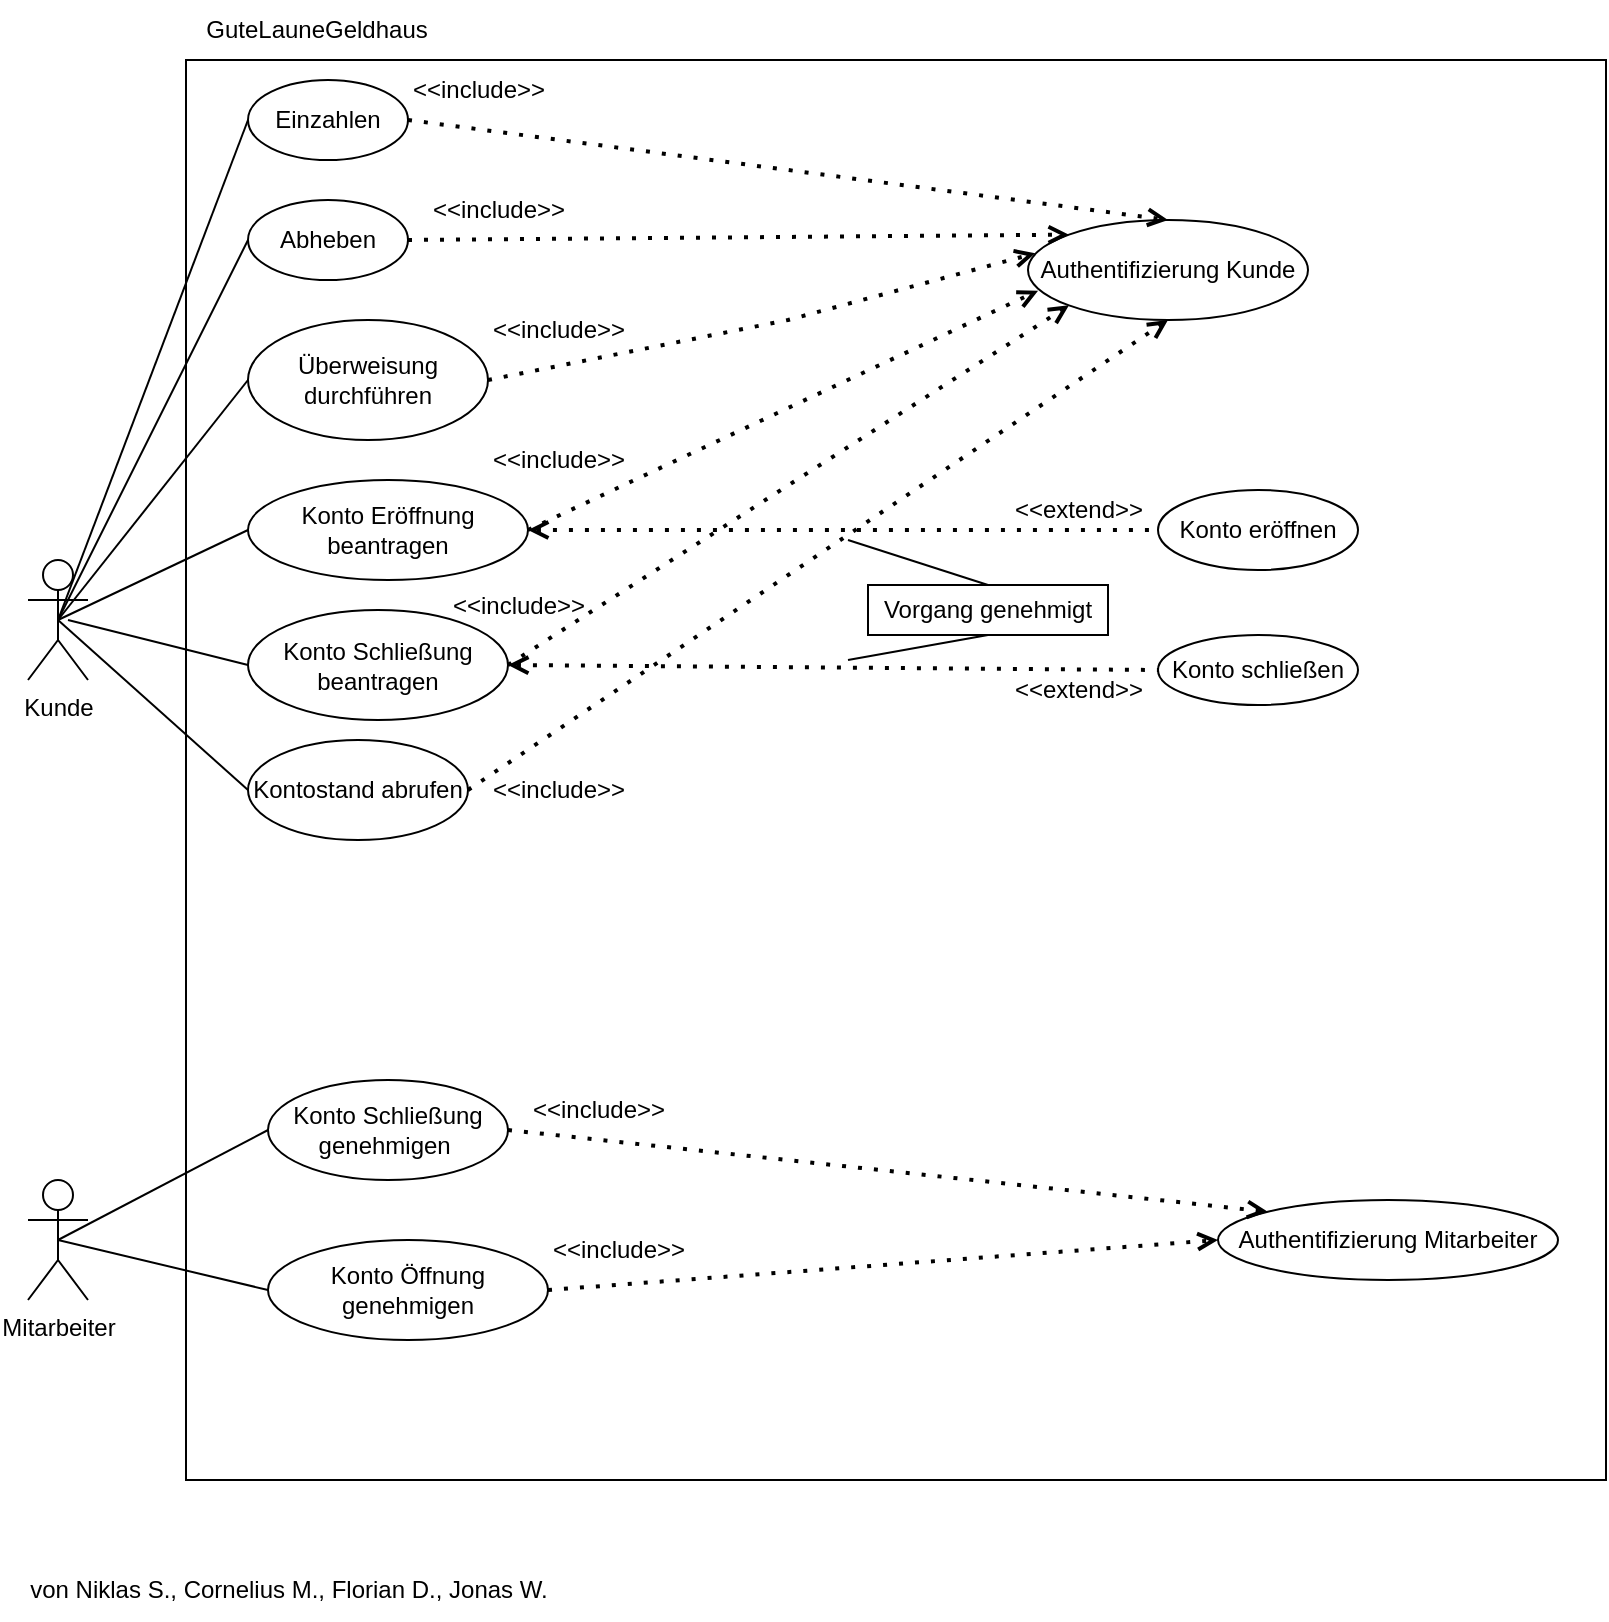 <mxfile version="23.1.1" type="github">
  <diagram name="Seite-1" id="9fy-oJtNh5ueOBFY-xOZ">
    <mxGraphModel dx="1076" dy="617" grid="1" gridSize="10" guides="1" tooltips="1" connect="1" arrows="1" fold="1" page="1" pageScale="1" pageWidth="827" pageHeight="1169" math="0" shadow="0">
      <root>
        <mxCell id="0" />
        <mxCell id="1" parent="0" />
        <mxCell id="ozhPWf2TO138vazG7j-N-81" value="" style="whiteSpace=wrap;html=1;aspect=fixed;" parent="1" vertex="1">
          <mxGeometry x="98" y="90" width="710" height="710" as="geometry" />
        </mxCell>
        <mxCell id="ozhPWf2TO138vazG7j-N-2" value="Kunde" style="shape=umlActor;verticalLabelPosition=bottom;verticalAlign=top;html=1;outlineConnect=0;" parent="1" vertex="1">
          <mxGeometry x="19" y="340" width="30" height="60" as="geometry" />
        </mxCell>
        <mxCell id="ozhPWf2TO138vazG7j-N-3" value="Mitarbeiter" style="shape=umlActor;verticalLabelPosition=bottom;verticalAlign=top;html=1;outlineConnect=0;" parent="1" vertex="1">
          <mxGeometry x="19" y="650" width="30" height="60" as="geometry" />
        </mxCell>
        <mxCell id="ozhPWf2TO138vazG7j-N-6" value="Einzahlen" style="ellipse;whiteSpace=wrap;html=1;" parent="1" vertex="1">
          <mxGeometry x="129" y="100" width="80" height="40" as="geometry" />
        </mxCell>
        <mxCell id="ozhPWf2TO138vazG7j-N-7" value="Abheben" style="ellipse;whiteSpace=wrap;html=1;" parent="1" vertex="1">
          <mxGeometry x="129" y="160" width="80" height="40" as="geometry" />
        </mxCell>
        <mxCell id="ozhPWf2TO138vazG7j-N-8" value="Authentifizierung Kunde" style="ellipse;whiteSpace=wrap;html=1;" parent="1" vertex="1">
          <mxGeometry x="519" y="170" width="140" height="50" as="geometry" />
        </mxCell>
        <mxCell id="ozhPWf2TO138vazG7j-N-9" value="Kontostand abrufen" style="ellipse;whiteSpace=wrap;html=1;" parent="1" vertex="1">
          <mxGeometry x="129" y="430" width="110" height="50" as="geometry" />
        </mxCell>
        <mxCell id="ozhPWf2TO138vazG7j-N-10" value="Überweisung durchführen" style="ellipse;whiteSpace=wrap;html=1;" parent="1" vertex="1">
          <mxGeometry x="129" y="220" width="120" height="60" as="geometry" />
        </mxCell>
        <mxCell id="ozhPWf2TO138vazG7j-N-11" value="Konto eröffnen" style="ellipse;whiteSpace=wrap;html=1;" parent="1" vertex="1">
          <mxGeometry x="584" y="305" width="100" height="40" as="geometry" />
        </mxCell>
        <mxCell id="ozhPWf2TO138vazG7j-N-12" value="Konto schließen" style="ellipse;whiteSpace=wrap;html=1;" parent="1" vertex="1">
          <mxGeometry x="584" y="377.5" width="100" height="35" as="geometry" />
        </mxCell>
        <mxCell id="ozhPWf2TO138vazG7j-N-13" value="Authentifizierung Mitarbeiter" style="ellipse;whiteSpace=wrap;html=1;" parent="1" vertex="1">
          <mxGeometry x="614" y="660" width="170" height="40" as="geometry" />
        </mxCell>
        <mxCell id="ozhPWf2TO138vazG7j-N-19" value="" style="endArrow=none;html=1;rounded=0;exitX=0.5;exitY=0.5;exitDx=0;exitDy=0;exitPerimeter=0;entryX=0;entryY=0.5;entryDx=0;entryDy=0;" parent="1" source="ozhPWf2TO138vazG7j-N-2" target="ozhPWf2TO138vazG7j-N-6" edge="1">
          <mxGeometry width="50" height="50" relative="1" as="geometry">
            <mxPoint x="309" y="450" as="sourcePoint" />
            <mxPoint x="359" y="400" as="targetPoint" />
          </mxGeometry>
        </mxCell>
        <mxCell id="ozhPWf2TO138vazG7j-N-20" value="" style="endArrow=none;html=1;rounded=0;exitX=0.5;exitY=0.5;exitDx=0;exitDy=0;exitPerimeter=0;entryX=0;entryY=0.5;entryDx=0;entryDy=0;" parent="1" source="ozhPWf2TO138vazG7j-N-2" target="ozhPWf2TO138vazG7j-N-7" edge="1">
          <mxGeometry width="50" height="50" relative="1" as="geometry">
            <mxPoint x="309" y="450" as="sourcePoint" />
            <mxPoint x="359" y="400" as="targetPoint" />
          </mxGeometry>
        </mxCell>
        <mxCell id="ozhPWf2TO138vazG7j-N-21" value="" style="endArrow=none;html=1;rounded=0;exitX=0.5;exitY=0.5;exitDx=0;exitDy=0;exitPerimeter=0;entryX=0;entryY=0.5;entryDx=0;entryDy=0;" parent="1" source="ozhPWf2TO138vazG7j-N-2" target="ozhPWf2TO138vazG7j-N-10" edge="1">
          <mxGeometry width="50" height="50" relative="1" as="geometry">
            <mxPoint x="309" y="450" as="sourcePoint" />
            <mxPoint x="359" y="400" as="targetPoint" />
          </mxGeometry>
        </mxCell>
        <mxCell id="ozhPWf2TO138vazG7j-N-24" value="" style="endArrow=none;html=1;rounded=0;exitX=0.5;exitY=0.5;exitDx=0;exitDy=0;exitPerimeter=0;entryX=0;entryY=0.5;entryDx=0;entryDy=0;" parent="1" source="ozhPWf2TO138vazG7j-N-2" target="ozhPWf2TO138vazG7j-N-9" edge="1">
          <mxGeometry width="50" height="50" relative="1" as="geometry">
            <mxPoint x="309" y="450" as="sourcePoint" />
            <mxPoint x="359" y="400" as="targetPoint" />
          </mxGeometry>
        </mxCell>
        <mxCell id="ozhPWf2TO138vazG7j-N-25" value="Konto Öffnung genehmigen" style="ellipse;whiteSpace=wrap;html=1;" parent="1" vertex="1">
          <mxGeometry x="139" y="680" width="140" height="50" as="geometry" />
        </mxCell>
        <mxCell id="ozhPWf2TO138vazG7j-N-26" value="Konto Eröffnung beantragen" style="ellipse;whiteSpace=wrap;html=1;" parent="1" vertex="1">
          <mxGeometry x="129" y="300" width="140" height="50" as="geometry" />
        </mxCell>
        <mxCell id="ozhPWf2TO138vazG7j-N-27" value="Konto Schließung beantragen" style="ellipse;whiteSpace=wrap;html=1;" parent="1" vertex="1">
          <mxGeometry x="129" y="365" width="130" height="55" as="geometry" />
        </mxCell>
        <mxCell id="ozhPWf2TO138vazG7j-N-28" value="" style="endArrow=none;html=1;rounded=0;exitX=0.5;exitY=0.5;exitDx=0;exitDy=0;exitPerimeter=0;entryX=0;entryY=0.5;entryDx=0;entryDy=0;" parent="1" source="ozhPWf2TO138vazG7j-N-2" target="ozhPWf2TO138vazG7j-N-26" edge="1">
          <mxGeometry width="50" height="50" relative="1" as="geometry">
            <mxPoint x="309" y="450" as="sourcePoint" />
            <mxPoint x="359" y="400" as="targetPoint" />
          </mxGeometry>
        </mxCell>
        <mxCell id="ozhPWf2TO138vazG7j-N-29" value="" style="endArrow=none;html=1;rounded=0;entryX=0;entryY=0.5;entryDx=0;entryDy=0;" parent="1" target="ozhPWf2TO138vazG7j-N-27" edge="1">
          <mxGeometry width="50" height="50" relative="1" as="geometry">
            <mxPoint x="39" y="370" as="sourcePoint" />
            <mxPoint x="359" y="400" as="targetPoint" />
          </mxGeometry>
        </mxCell>
        <mxCell id="ozhPWf2TO138vazG7j-N-31" value="" style="endArrow=none;dashed=1;html=1;dashPattern=1 3;strokeWidth=2;rounded=0;entryX=0;entryY=0.5;entryDx=0;entryDy=0;exitX=1;exitY=0.5;exitDx=0;exitDy=0;startArrow=open;startFill=0;" parent="1" source="ozhPWf2TO138vazG7j-N-27" target="ozhPWf2TO138vazG7j-N-12" edge="1">
          <mxGeometry width="50" height="50" relative="1" as="geometry">
            <mxPoint x="309" y="450" as="sourcePoint" />
            <mxPoint x="359" y="400" as="targetPoint" />
          </mxGeometry>
        </mxCell>
        <mxCell id="ozhPWf2TO138vazG7j-N-32" value="" style="endArrow=open;dashed=1;html=1;dashPattern=1 3;strokeWidth=2;rounded=0;entryX=0;entryY=0.5;entryDx=0;entryDy=0;exitX=1;exitY=0.5;exitDx=0;exitDy=0;endFill=0;" parent="1" source="ozhPWf2TO138vazG7j-N-25" target="ozhPWf2TO138vazG7j-N-13" edge="1">
          <mxGeometry width="50" height="50" relative="1" as="geometry">
            <mxPoint x="309" y="440" as="sourcePoint" />
            <mxPoint x="359" y="390" as="targetPoint" />
          </mxGeometry>
        </mxCell>
        <mxCell id="ozhPWf2TO138vazG7j-N-33" value="" style="endArrow=open;dashed=1;html=1;dashPattern=1 3;strokeWidth=2;rounded=0;entryX=0.036;entryY=0.707;entryDx=0;entryDy=0;exitX=1;exitY=0.5;exitDx=0;exitDy=0;endFill=0;entryPerimeter=0;" parent="1" source="ozhPWf2TO138vazG7j-N-26" target="ozhPWf2TO138vazG7j-N-8" edge="1">
          <mxGeometry width="50" height="50" relative="1" as="geometry">
            <mxPoint x="309" y="450" as="sourcePoint" />
            <mxPoint x="359" y="400" as="targetPoint" />
          </mxGeometry>
        </mxCell>
        <mxCell id="ozhPWf2TO138vazG7j-N-34" value="" style="endArrow=open;dashed=1;html=1;dashPattern=1 3;strokeWidth=2;rounded=0;entryX=0;entryY=1;entryDx=0;entryDy=0;exitX=1;exitY=0.5;exitDx=0;exitDy=0;endFill=0;" parent="1" source="ozhPWf2TO138vazG7j-N-27" target="ozhPWf2TO138vazG7j-N-8" edge="1">
          <mxGeometry width="50" height="50" relative="1" as="geometry">
            <mxPoint x="309" y="450" as="sourcePoint" />
            <mxPoint x="359" y="400" as="targetPoint" />
          </mxGeometry>
        </mxCell>
        <mxCell id="ozhPWf2TO138vazG7j-N-42" value="" style="endArrow=open;dashed=1;html=1;dashPattern=1 3;strokeWidth=2;rounded=0;entryX=0.5;entryY=0;entryDx=0;entryDy=0;exitX=1;exitY=0.5;exitDx=0;exitDy=0;endFill=0;" parent="1" source="ozhPWf2TO138vazG7j-N-6" target="ozhPWf2TO138vazG7j-N-8" edge="1">
          <mxGeometry width="50" height="50" relative="1" as="geometry">
            <mxPoint x="309" y="450" as="sourcePoint" />
            <mxPoint x="359" y="400" as="targetPoint" />
          </mxGeometry>
        </mxCell>
        <mxCell id="ozhPWf2TO138vazG7j-N-43" value="" style="endArrow=open;dashed=1;html=1;dashPattern=1 3;strokeWidth=2;rounded=0;entryX=0;entryY=0;entryDx=0;entryDy=0;exitX=1;exitY=0.5;exitDx=0;exitDy=0;endFill=0;" parent="1" source="ozhPWf2TO138vazG7j-N-7" target="ozhPWf2TO138vazG7j-N-8" edge="1">
          <mxGeometry width="50" height="50" relative="1" as="geometry">
            <mxPoint x="309" y="450" as="sourcePoint" />
            <mxPoint x="359" y="400" as="targetPoint" />
          </mxGeometry>
        </mxCell>
        <mxCell id="ozhPWf2TO138vazG7j-N-44" value="" style="endArrow=open;dashed=1;html=1;dashPattern=1 3;strokeWidth=2;rounded=0;exitX=1;exitY=0.5;exitDx=0;exitDy=0;endFill=0;entryX=0.026;entryY=0.333;entryDx=0;entryDy=0;entryPerimeter=0;" parent="1" source="ozhPWf2TO138vazG7j-N-10" target="ozhPWf2TO138vazG7j-N-8" edge="1">
          <mxGeometry width="50" height="50" relative="1" as="geometry">
            <mxPoint x="309" y="450" as="sourcePoint" />
            <mxPoint x="519" y="200" as="targetPoint" />
            <Array as="points">
              <mxPoint x="399" y="220" />
            </Array>
          </mxGeometry>
        </mxCell>
        <mxCell id="ozhPWf2TO138vazG7j-N-45" value="" style="endArrow=open;dashed=1;html=1;dashPattern=1 3;strokeWidth=2;rounded=0;entryX=0.5;entryY=1;entryDx=0;entryDy=0;exitX=1;exitY=0.5;exitDx=0;exitDy=0;endFill=0;" parent="1" source="ozhPWf2TO138vazG7j-N-9" target="ozhPWf2TO138vazG7j-N-8" edge="1">
          <mxGeometry width="50" height="50" relative="1" as="geometry">
            <mxPoint x="309" y="450" as="sourcePoint" />
            <mxPoint x="359" y="400" as="targetPoint" />
          </mxGeometry>
        </mxCell>
        <mxCell id="ozhPWf2TO138vazG7j-N-49" value="&amp;lt;&amp;lt;include&amp;gt;&amp;gt;" style="text;html=1;align=center;verticalAlign=middle;resizable=0;points=[];autosize=1;strokeColor=none;fillColor=none;" parent="1" vertex="1">
          <mxGeometry x="199" y="90" width="90" height="30" as="geometry" />
        </mxCell>
        <mxCell id="ozhPWf2TO138vazG7j-N-56" value="Vorgang genehmigt" style="rounded=0;whiteSpace=wrap;html=1;" parent="1" vertex="1">
          <mxGeometry x="439" y="352.5" width="120" height="25" as="geometry" />
        </mxCell>
        <mxCell id="ozhPWf2TO138vazG7j-N-60" value="" style="endArrow=none;html=1;rounded=0;exitX=0.5;exitY=0.5;exitDx=0;exitDy=0;exitPerimeter=0;entryX=0;entryY=0.5;entryDx=0;entryDy=0;" parent="1" source="ozhPWf2TO138vazG7j-N-3" target="ozhPWf2TO138vazG7j-N-25" edge="1">
          <mxGeometry width="50" height="50" relative="1" as="geometry">
            <mxPoint x="309" y="440" as="sourcePoint" />
            <mxPoint x="359" y="390" as="targetPoint" />
          </mxGeometry>
        </mxCell>
        <mxCell id="ozhPWf2TO138vazG7j-N-61" value="" style="endArrow=none;dashed=1;html=1;dashPattern=1 3;strokeWidth=2;rounded=0;entryX=0;entryY=0.5;entryDx=0;entryDy=0;exitX=1;exitY=0.5;exitDx=0;exitDy=0;startArrow=open;startFill=0;" parent="1" source="ozhPWf2TO138vazG7j-N-26" target="ozhPWf2TO138vazG7j-N-11" edge="1">
          <mxGeometry width="50" height="50" relative="1" as="geometry">
            <mxPoint x="309" y="450" as="sourcePoint" />
            <mxPoint x="359" y="400" as="targetPoint" />
          </mxGeometry>
        </mxCell>
        <mxCell id="ozhPWf2TO138vazG7j-N-62" value="&amp;lt;&amp;lt;extend&amp;gt;&amp;gt;" style="text;html=1;align=center;verticalAlign=middle;resizable=0;points=[];autosize=1;strokeColor=none;fillColor=none;" parent="1" vertex="1">
          <mxGeometry x="499" y="300" width="90" height="30" as="geometry" />
        </mxCell>
        <mxCell id="ozhPWf2TO138vazG7j-N-64" value="&amp;lt;&amp;lt;extend&amp;gt;&amp;gt;" style="text;html=1;align=center;verticalAlign=middle;resizable=0;points=[];autosize=1;strokeColor=none;fillColor=none;" parent="1" vertex="1">
          <mxGeometry x="499" y="390" width="90" height="30" as="geometry" />
        </mxCell>
        <mxCell id="ozhPWf2TO138vazG7j-N-65" value="" style="endArrow=none;html=1;rounded=0;exitX=0.5;exitY=0;exitDx=0;exitDy=0;" parent="1" source="ozhPWf2TO138vazG7j-N-56" edge="1">
          <mxGeometry width="50" height="50" relative="1" as="geometry">
            <mxPoint x="309" y="450" as="sourcePoint" />
            <mxPoint x="429" y="330" as="targetPoint" />
          </mxGeometry>
        </mxCell>
        <mxCell id="ozhPWf2TO138vazG7j-N-66" value="" style="endArrow=none;html=1;rounded=0;entryX=0.5;entryY=1;entryDx=0;entryDy=0;" parent="1" target="ozhPWf2TO138vazG7j-N-56" edge="1">
          <mxGeometry width="50" height="50" relative="1" as="geometry">
            <mxPoint x="429" y="390" as="sourcePoint" />
            <mxPoint x="359" y="400" as="targetPoint" />
          </mxGeometry>
        </mxCell>
        <mxCell id="ozhPWf2TO138vazG7j-N-67" value="Konto Schließung genehmigen&amp;nbsp;" style="ellipse;whiteSpace=wrap;html=1;" parent="1" vertex="1">
          <mxGeometry x="139" y="600" width="120" height="50" as="geometry" />
        </mxCell>
        <mxCell id="ozhPWf2TO138vazG7j-N-68" value="" style="endArrow=open;dashed=1;html=1;dashPattern=1 3;strokeWidth=2;rounded=0;exitX=1;exitY=0.5;exitDx=0;exitDy=0;endFill=0;entryX=0;entryY=0;entryDx=0;entryDy=0;" parent="1" source="ozhPWf2TO138vazG7j-N-67" target="ozhPWf2TO138vazG7j-N-13" edge="1">
          <mxGeometry width="50" height="50" relative="1" as="geometry">
            <mxPoint x="309" y="590" as="sourcePoint" />
            <mxPoint x="619" y="680" as="targetPoint" />
          </mxGeometry>
        </mxCell>
        <mxCell id="ozhPWf2TO138vazG7j-N-71" value="" style="endArrow=none;html=1;rounded=0;exitX=0.5;exitY=0.5;exitDx=0;exitDy=0;exitPerimeter=0;entryX=0;entryY=0.5;entryDx=0;entryDy=0;" parent="1" source="ozhPWf2TO138vazG7j-N-3" target="ozhPWf2TO138vazG7j-N-67" edge="1">
          <mxGeometry width="50" height="50" relative="1" as="geometry">
            <mxPoint x="309" y="590" as="sourcePoint" />
            <mxPoint x="359" y="540" as="targetPoint" />
          </mxGeometry>
        </mxCell>
        <mxCell id="ozhPWf2TO138vazG7j-N-74" value="&amp;lt;&amp;lt;include&amp;gt;&amp;gt;" style="text;html=1;align=center;verticalAlign=middle;resizable=0;points=[];autosize=1;strokeColor=none;fillColor=none;" parent="1" vertex="1">
          <mxGeometry x="209" y="150" width="90" height="30" as="geometry" />
        </mxCell>
        <mxCell id="ozhPWf2TO138vazG7j-N-75" value="&amp;lt;&amp;lt;include&amp;gt;&amp;gt;" style="text;html=1;align=center;verticalAlign=middle;resizable=0;points=[];autosize=1;strokeColor=none;fillColor=none;" parent="1" vertex="1">
          <mxGeometry x="239" y="210" width="90" height="30" as="geometry" />
        </mxCell>
        <mxCell id="ozhPWf2TO138vazG7j-N-76" value="&amp;lt;&amp;lt;include&amp;gt;&amp;gt;" style="text;html=1;align=center;verticalAlign=middle;resizable=0;points=[];autosize=1;strokeColor=none;fillColor=none;" parent="1" vertex="1">
          <mxGeometry x="239" y="275" width="90" height="30" as="geometry" />
        </mxCell>
        <mxCell id="ozhPWf2TO138vazG7j-N-77" value="&amp;lt;&amp;lt;include&amp;gt;&amp;gt;" style="text;html=1;align=center;verticalAlign=middle;resizable=0;points=[];autosize=1;strokeColor=none;fillColor=none;" parent="1" vertex="1">
          <mxGeometry x="219" y="347.5" width="90" height="30" as="geometry" />
        </mxCell>
        <mxCell id="ozhPWf2TO138vazG7j-N-78" value="&amp;lt;&amp;lt;include&amp;gt;&amp;gt;" style="text;html=1;align=center;verticalAlign=middle;resizable=0;points=[];autosize=1;strokeColor=none;fillColor=none;" parent="1" vertex="1">
          <mxGeometry x="239" y="440" width="90" height="30" as="geometry" />
        </mxCell>
        <mxCell id="ozhPWf2TO138vazG7j-N-79" value="&amp;lt;&amp;lt;include&amp;gt;&amp;gt;" style="text;html=1;align=center;verticalAlign=middle;resizable=0;points=[];autosize=1;strokeColor=none;fillColor=none;" parent="1" vertex="1">
          <mxGeometry x="259" y="600" width="90" height="30" as="geometry" />
        </mxCell>
        <mxCell id="ozhPWf2TO138vazG7j-N-80" value="&amp;lt;&amp;lt;include&amp;gt;&amp;gt;" style="text;html=1;align=center;verticalAlign=middle;resizable=0;points=[];autosize=1;strokeColor=none;fillColor=none;" parent="1" vertex="1">
          <mxGeometry x="269" y="670" width="90" height="30" as="geometry" />
        </mxCell>
        <mxCell id="ozhPWf2TO138vazG7j-N-82" value="GuteLauneGeldhaus" style="text;html=1;align=center;verticalAlign=middle;resizable=0;points=[];autosize=1;strokeColor=none;fillColor=none;" parent="1" vertex="1">
          <mxGeometry x="98" y="60" width="130" height="30" as="geometry" />
        </mxCell>
        <mxCell id="t_Bqqkv1M1sZwfWbjFdG-1" value="von Niklas S., Cornelius M., Florian D., Jonas W." style="text;html=1;align=center;verticalAlign=middle;resizable=0;points=[];autosize=1;strokeColor=none;fillColor=none;" vertex="1" parent="1">
          <mxGeometry x="9" y="840" width="280" height="30" as="geometry" />
        </mxCell>
      </root>
    </mxGraphModel>
  </diagram>
</mxfile>
